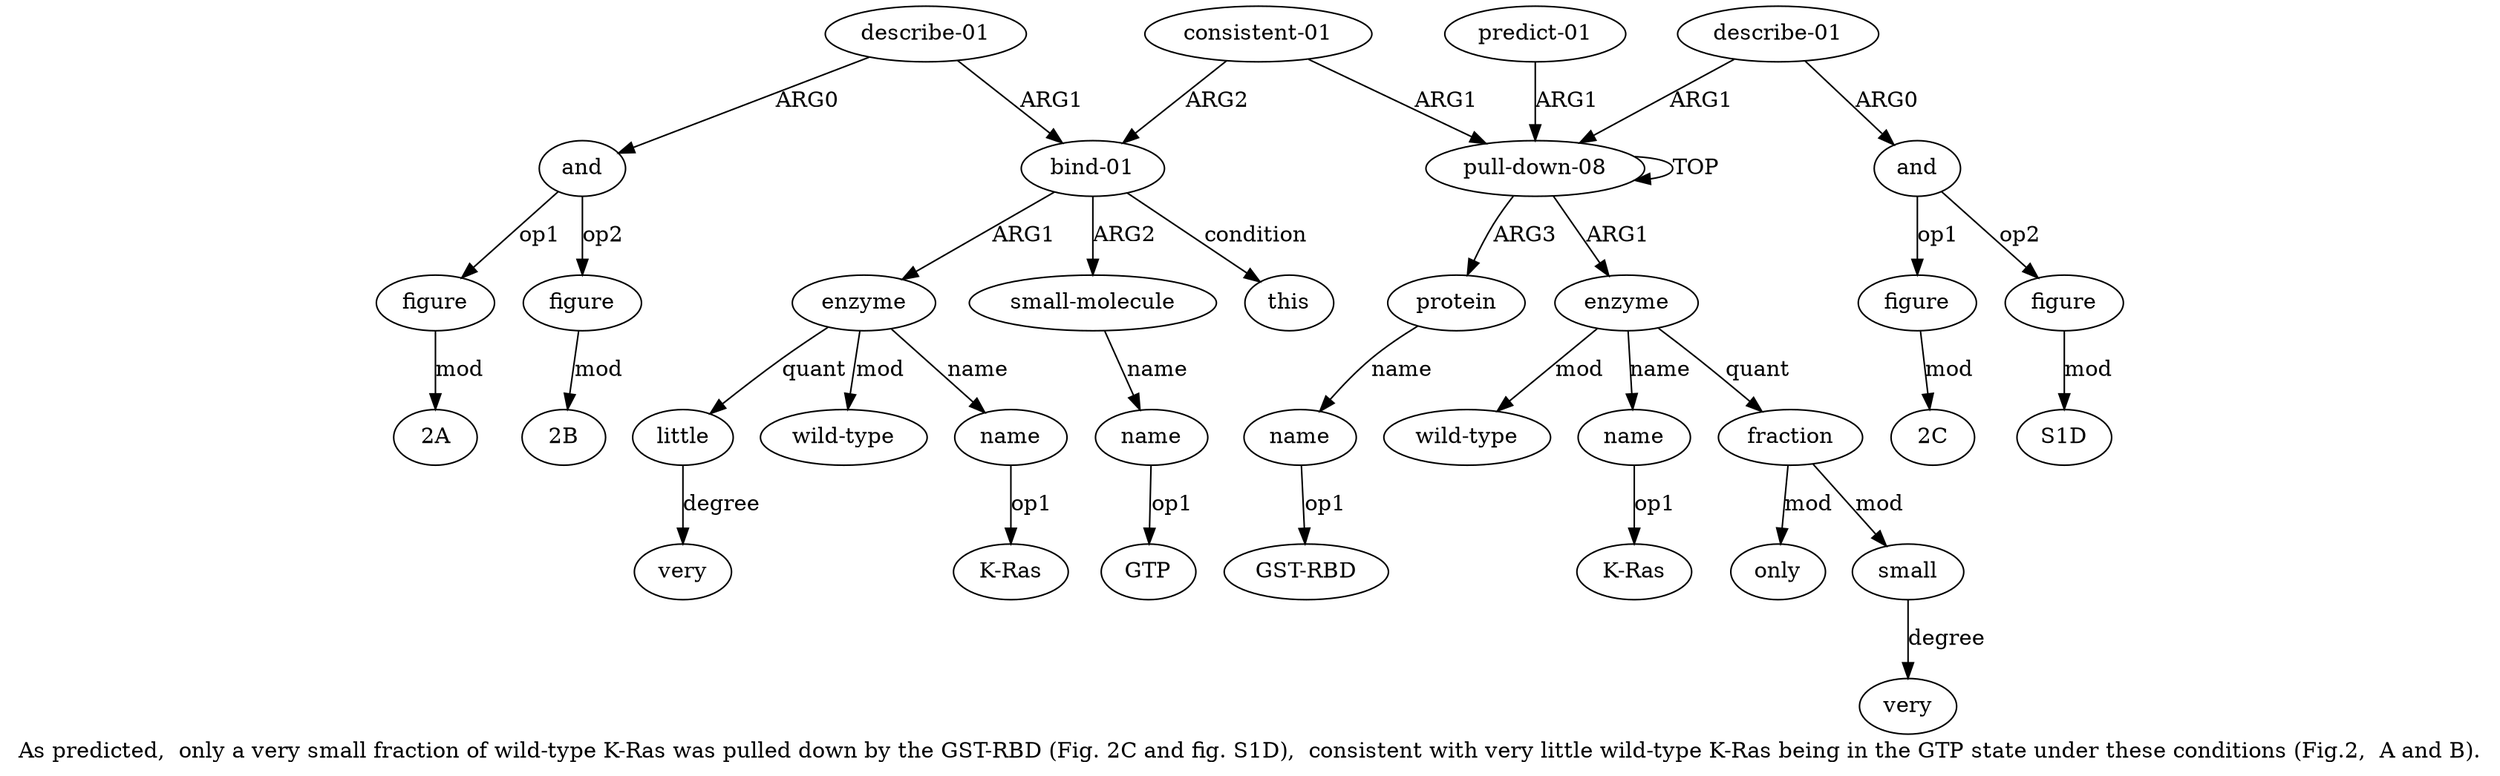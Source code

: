 digraph  {
	graph [label="As predicted,  only a very small fraction of wild-type K-Ras was pulled down by the GST-RBD (Fig. 2C and fig. S1D),  consistent \
with very little wild-type K-Ras being in the GTP state under these conditions (Fig.2,  A and B)."];
	node [label="\N"];
	a20	 [color=black,
		gold_ind=20,
		gold_label=little,
		label=little,
		test_ind=20,
		test_label=little];
	a21	 [color=black,
		gold_ind=21,
		gold_label=very,
		label=very,
		test_ind=21,
		test_label=very];
	a20 -> a21 [key=0,
	color=black,
	gold_label=degree,
	label=degree,
	test_label=degree];
a22 [color=black,
	gold_ind=22,
	gold_label="small-molecule",
	label="small-molecule",
	test_ind=22,
	test_label="small-molecule"];
a23 [color=black,
	gold_ind=23,
	gold_label=name,
	label=name,
	test_ind=23,
	test_label=name];
a22 -> a23 [key=0,
color=black,
gold_label=name,
label=name,
test_label=name];
"a23 GTP" [color=black,
gold_ind=-1,
gold_label=GTP,
label=GTP,
test_ind=-1,
test_label=GTP];
a23 -> "a23 GTP" [key=0,
color=black,
gold_label=op1,
label=op1,
test_label=op1];
a24 [color=black,
gold_ind=24,
gold_label=this,
label=this,
test_ind=24,
test_label=this];
a25 [color=black,
gold_ind=25,
gold_label="describe-01",
label="describe-01",
test_ind=25,
test_label="describe-01"];
a26 [color=black,
gold_ind=26,
gold_label=and,
label=and,
test_ind=26,
test_label=and];
a25 -> a26 [key=0,
color=black,
gold_label=ARG0,
label=ARG0,
test_label=ARG0];
a16 [color=black,
gold_ind=16,
gold_label="bind-01",
label="bind-01",
test_ind=16,
test_label="bind-01"];
a25 -> a16 [key=0,
color=black,
gold_label=ARG1,
label=ARG1,
test_label=ARG1];
a27 [color=black,
gold_ind=27,
gold_label=figure,
label=figure,
test_ind=27,
test_label=figure];
a26 -> a27 [key=0,
color=black,
gold_label=op1,
label=op1,
test_label=op1];
a28 [color=black,
gold_ind=28,
gold_label=figure,
label=figure,
test_ind=28,
test_label=figure];
a26 -> a28 [key=0,
color=black,
gold_label=op2,
label=op2,
test_label=op2];
"a27 2A" [color=black,
gold_ind=-1,
gold_label="2A",
label="2A",
test_ind=-1,
test_label="2A"];
a27 -> "a27 2A" [key=0,
color=black,
gold_label=mod,
label=mod,
test_label=mod];
"a28 2B" [color=black,
gold_ind=-1,
gold_label="2B",
label="2B",
test_ind=-1,
test_label="2B"];
a28 -> "a28 2B" [key=0,
color=black,
gold_label=mod,
label=mod,
test_label=mod];
"a18 K-Ras" [color=black,
gold_ind=-1,
gold_label="K-Ras",
label="K-Ras",
test_ind=-1,
test_label="K-Ras"];
"a2 K-Ras" [color=black,
gold_ind=-1,
gold_label="K-Ras",
label="K-Ras",
test_ind=-1,
test_label="K-Ras"];
"a14 S1D" [color=black,
gold_ind=-1,
gold_label=S1D,
label=S1D,
test_ind=-1,
test_label=S1D];
a15 [color=black,
gold_ind=15,
gold_label="consistent-01",
label="consistent-01",
test_ind=15,
test_label="consistent-01"];
a15 -> a16 [key=0,
color=black,
gold_label=ARG2,
label=ARG2,
test_label=ARG2];
a0 [color=black,
gold_ind=0,
gold_label="pull-down-08",
label="pull-down-08",
test_ind=0,
test_label="pull-down-08"];
a15 -> a0 [key=0,
color=black,
gold_label=ARG1,
label=ARG1,
test_label=ARG1];
a14 [color=black,
gold_ind=14,
gold_label=figure,
label=figure,
test_ind=14,
test_label=figure];
a14 -> "a14 S1D" [key=0,
color=black,
gold_label=mod,
label=mod,
test_label=mod];
a17 [color=black,
gold_ind=17,
gold_label=enzyme,
label=enzyme,
test_ind=17,
test_label=enzyme];
a17 -> a20 [key=0,
color=black,
gold_label=quant,
label=quant,
test_label=quant];
a19 [color=black,
gold_ind=19,
gold_label="wild-type",
label="wild-type",
test_ind=19,
test_label="wild-type"];
a17 -> a19 [key=0,
color=black,
gold_label=mod,
label=mod,
test_label=mod];
a18 [color=black,
gold_ind=18,
gold_label=name,
label=name,
test_ind=18,
test_label=name];
a17 -> a18 [key=0,
color=black,
gold_label=name,
label=name,
test_label=name];
a16 -> a22 [key=0,
color=black,
gold_label=ARG2,
label=ARG2,
test_label=ARG2];
a16 -> a24 [key=0,
color=black,
gold_label=condition,
label=condition,
test_label=condition];
a16 -> a17 [key=0,
color=black,
gold_label=ARG1,
label=ARG1,
test_label=ARG1];
a11 [color=black,
gold_ind=11,
gold_label="describe-01",
label="describe-01",
test_ind=11,
test_label="describe-01"];
a12 [color=black,
gold_ind=12,
gold_label=and,
label=and,
test_ind=12,
test_label=and];
a11 -> a12 [key=0,
color=black,
gold_label=ARG0,
label=ARG0,
test_label=ARG0];
a11 -> a0 [key=0,
color=black,
gold_label=ARG1,
label=ARG1,
test_label=ARG1];
a10 [color=black,
gold_ind=10,
gold_label="predict-01",
label="predict-01",
test_ind=10,
test_label="predict-01"];
a10 -> a0 [key=0,
color=black,
gold_label=ARG1,
label=ARG1,
test_label=ARG1];
a13 [color=black,
gold_ind=13,
gold_label=figure,
label=figure,
test_ind=13,
test_label=figure];
"a13 2C" [color=black,
gold_ind=-1,
gold_label="2C",
label="2C",
test_ind=-1,
test_label="2C"];
a13 -> "a13 2C" [key=0,
color=black,
gold_label=mod,
label=mod,
test_label=mod];
a12 -> a14 [key=0,
color=black,
gold_label=op2,
label=op2,
test_label=op2];
a12 -> a13 [key=0,
color=black,
gold_label=op1,
label=op1,
test_label=op1];
a18 -> "a18 K-Ras" [key=0,
color=black,
gold_label=op1,
label=op1,
test_label=op1];
a1 [color=black,
gold_ind=1,
gold_label=enzyme,
label=enzyme,
test_ind=1,
test_label=enzyme];
a3 [color=black,
gold_ind=3,
gold_label="wild-type",
label="wild-type",
test_ind=3,
test_label="wild-type"];
a1 -> a3 [key=0,
color=black,
gold_label=mod,
label=mod,
test_label=mod];
a2 [color=black,
gold_ind=2,
gold_label=name,
label=name,
test_ind=2,
test_label=name];
a1 -> a2 [key=0,
color=black,
gold_label=name,
label=name,
test_label=name];
a4 [color=black,
gold_ind=4,
gold_label=fraction,
label=fraction,
test_ind=4,
test_label=fraction];
a1 -> a4 [key=0,
color=black,
gold_label=quant,
label=quant,
test_label=quant];
a0 -> a1 [key=0,
color=black,
gold_label=ARG1,
label=ARG1,
test_label=ARG1];
a0 -> a0 [key=0,
color=black,
gold_label=TOP,
label=TOP,
test_label=TOP];
a8 [color=black,
gold_ind=8,
gold_label=protein,
label=protein,
test_ind=8,
test_label=protein];
a0 -> a8 [key=0,
color=black,
gold_label=ARG3,
label=ARG3,
test_label=ARG3];
a2 -> "a2 K-Ras" [key=0,
color=black,
gold_label=op1,
label=op1,
test_label=op1];
a5 [color=black,
gold_ind=5,
gold_label=small,
label=small,
test_ind=5,
test_label=small];
a6 [color=black,
gold_ind=6,
gold_label=very,
label=very,
test_ind=6,
test_label=very];
a5 -> a6 [key=0,
color=black,
gold_label=degree,
label=degree,
test_label=degree];
a4 -> a5 [key=0,
color=black,
gold_label=mod,
label=mod,
test_label=mod];
a7 [color=black,
gold_ind=7,
gold_label=only,
label=only,
test_ind=7,
test_label=only];
a4 -> a7 [key=0,
color=black,
gold_label=mod,
label=mod,
test_label=mod];
a9 [color=black,
gold_ind=9,
gold_label=name,
label=name,
test_ind=9,
test_label=name];
"a9 GST-RBD" [color=black,
gold_ind=-1,
gold_label="GST-RBD",
label="GST-RBD",
test_ind=-1,
test_label="GST-RBD"];
a9 -> "a9 GST-RBD" [key=0,
color=black,
gold_label=op1,
label=op1,
test_label=op1];
a8 -> a9 [key=0,
color=black,
gold_label=name,
label=name,
test_label=name];
}
